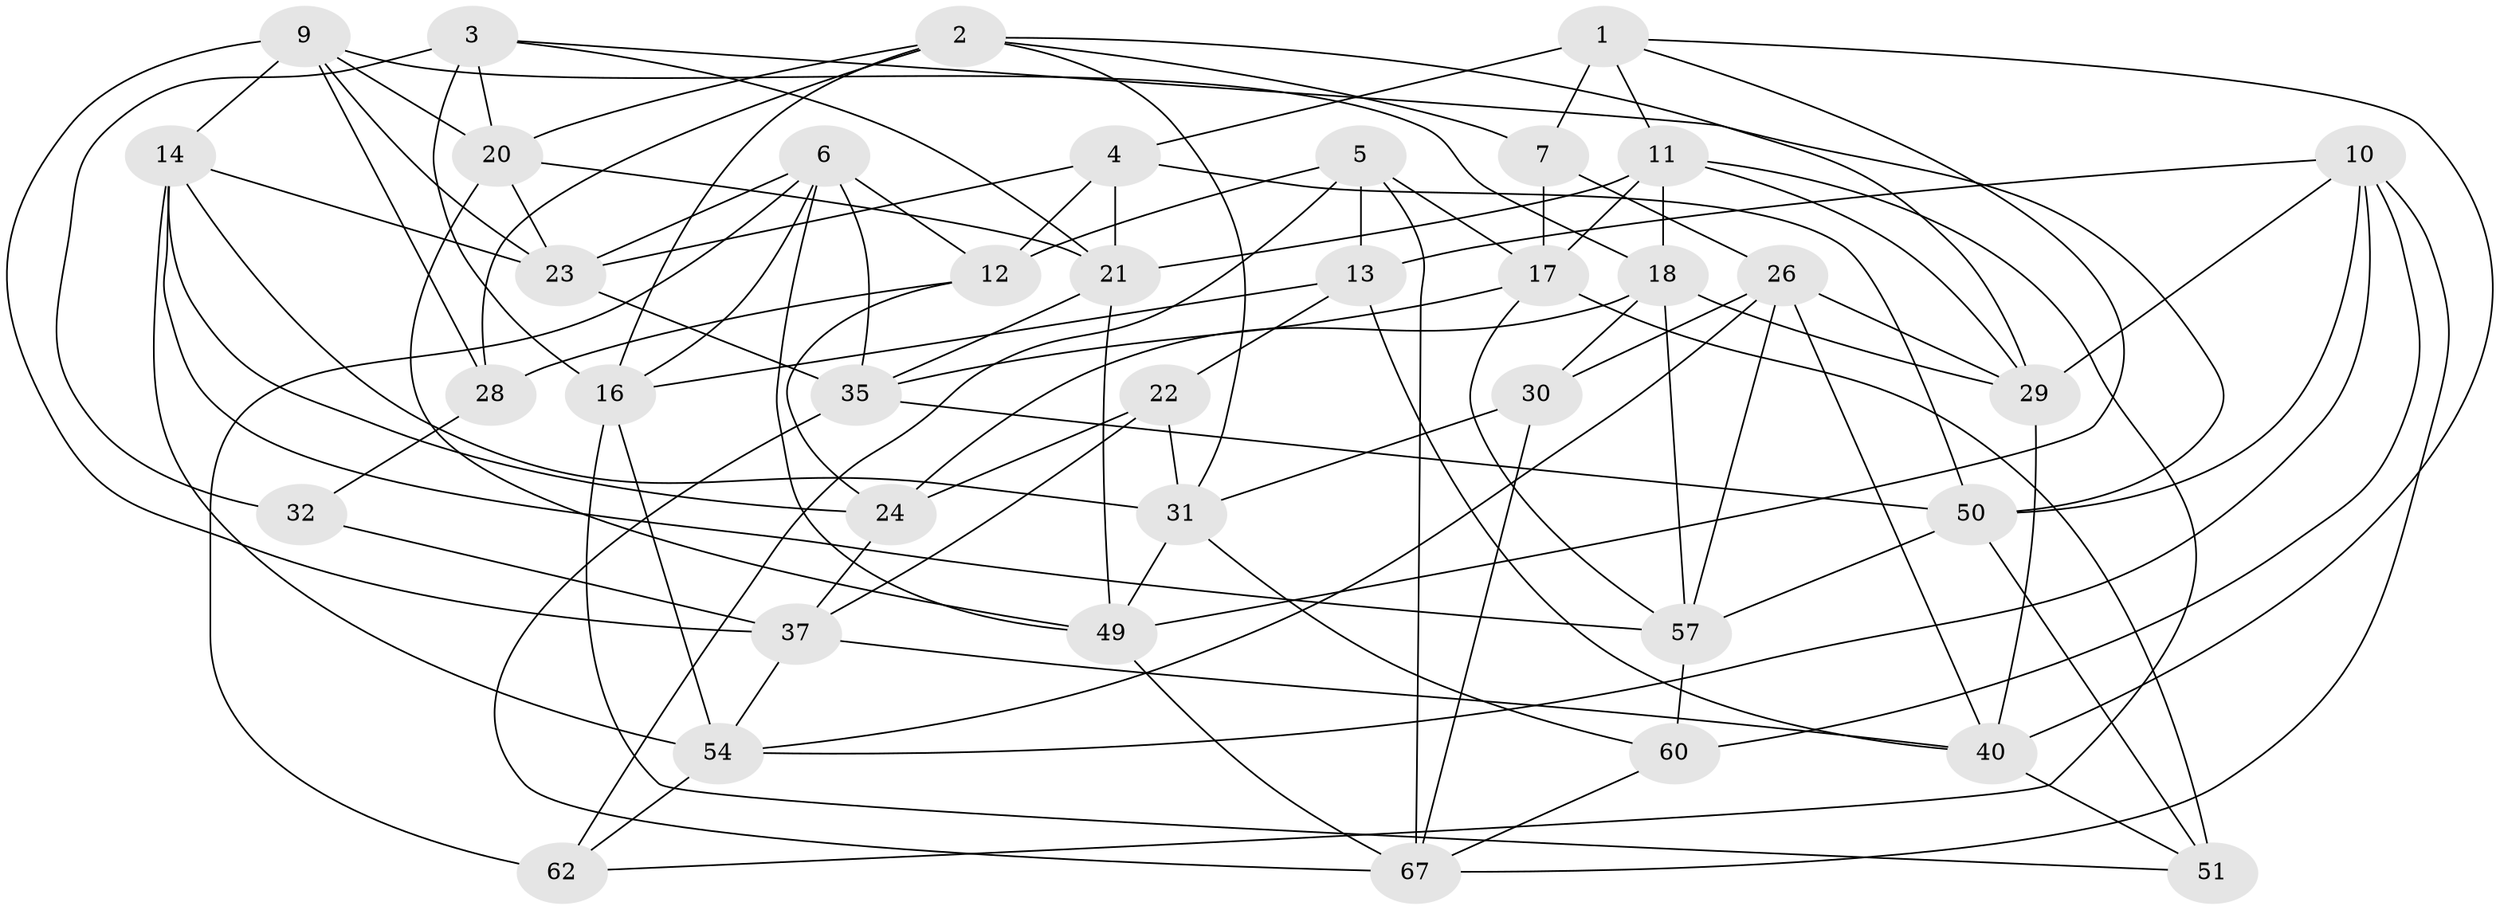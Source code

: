 // original degree distribution, {4: 1.0}
// Generated by graph-tools (version 1.1) at 2025/42/03/06/25 10:42:22]
// undirected, 38 vertices, 102 edges
graph export_dot {
graph [start="1"]
  node [color=gray90,style=filled];
  1 [super="+19"];
  2 [super="+56"];
  3 [super="+64"];
  4 [super="+8"];
  5 [super="+34"];
  6 [super="+15"];
  7;
  9 [super="+33"];
  10 [super="+25"];
  11 [super="+36"];
  12 [super="+43"];
  13 [super="+46"];
  14 [super="+52"];
  16 [super="+59"];
  17 [super="+39"];
  18 [super="+38"];
  20 [super="+48"];
  21 [super="+65"];
  22;
  23 [super="+42"];
  24 [super="+27"];
  26 [super="+63"];
  28;
  29 [super="+47"];
  30;
  31 [super="+41"];
  32;
  35 [super="+45"];
  37 [super="+53"];
  40 [super="+44"];
  49 [super="+66"];
  50 [super="+61"];
  51;
  54 [super="+55"];
  57 [super="+58"];
  60;
  62;
  67 [super="+68"];
  1 -- 40;
  1 -- 7;
  1 -- 4 [weight=2];
  1 -- 11;
  1 -- 49;
  2 -- 28;
  2 -- 7;
  2 -- 31;
  2 -- 16;
  2 -- 20;
  2 -- 29;
  3 -- 32 [weight=2];
  3 -- 21;
  3 -- 16;
  3 -- 50;
  3 -- 20;
  4 -- 21;
  4 -- 23;
  4 -- 50;
  4 -- 12;
  5 -- 62;
  5 -- 13 [weight=2];
  5 -- 67;
  5 -- 12;
  5 -- 17;
  6 -- 62;
  6 -- 49;
  6 -- 16;
  6 -- 35;
  6 -- 23;
  6 -- 12;
  7 -- 17;
  7 -- 26;
  9 -- 18;
  9 -- 23;
  9 -- 28;
  9 -- 20;
  9 -- 37;
  9 -- 14;
  10 -- 29;
  10 -- 60;
  10 -- 54;
  10 -- 67;
  10 -- 13;
  10 -- 50;
  11 -- 62;
  11 -- 18;
  11 -- 21;
  11 -- 29;
  11 -- 17;
  12 -- 24 [weight=2];
  12 -- 28;
  13 -- 22;
  13 -- 16;
  13 -- 40;
  14 -- 57;
  14 -- 31;
  14 -- 54;
  14 -- 24;
  14 -- 23;
  16 -- 54;
  16 -- 51;
  17 -- 35;
  17 -- 51;
  17 -- 57;
  18 -- 29;
  18 -- 57;
  18 -- 30;
  18 -- 24;
  20 -- 21;
  20 -- 49;
  20 -- 23;
  21 -- 49;
  21 -- 35;
  22 -- 37;
  22 -- 24;
  22 -- 31;
  23 -- 35;
  24 -- 37;
  26 -- 40;
  26 -- 57;
  26 -- 29;
  26 -- 30;
  26 -- 54;
  28 -- 32;
  29 -- 40;
  30 -- 31;
  30 -- 67;
  31 -- 60;
  31 -- 49;
  32 -- 37;
  35 -- 67;
  35 -- 50;
  37 -- 40;
  37 -- 54;
  40 -- 51;
  49 -- 67;
  50 -- 57;
  50 -- 51;
  54 -- 62;
  57 -- 60;
  60 -- 67;
}
